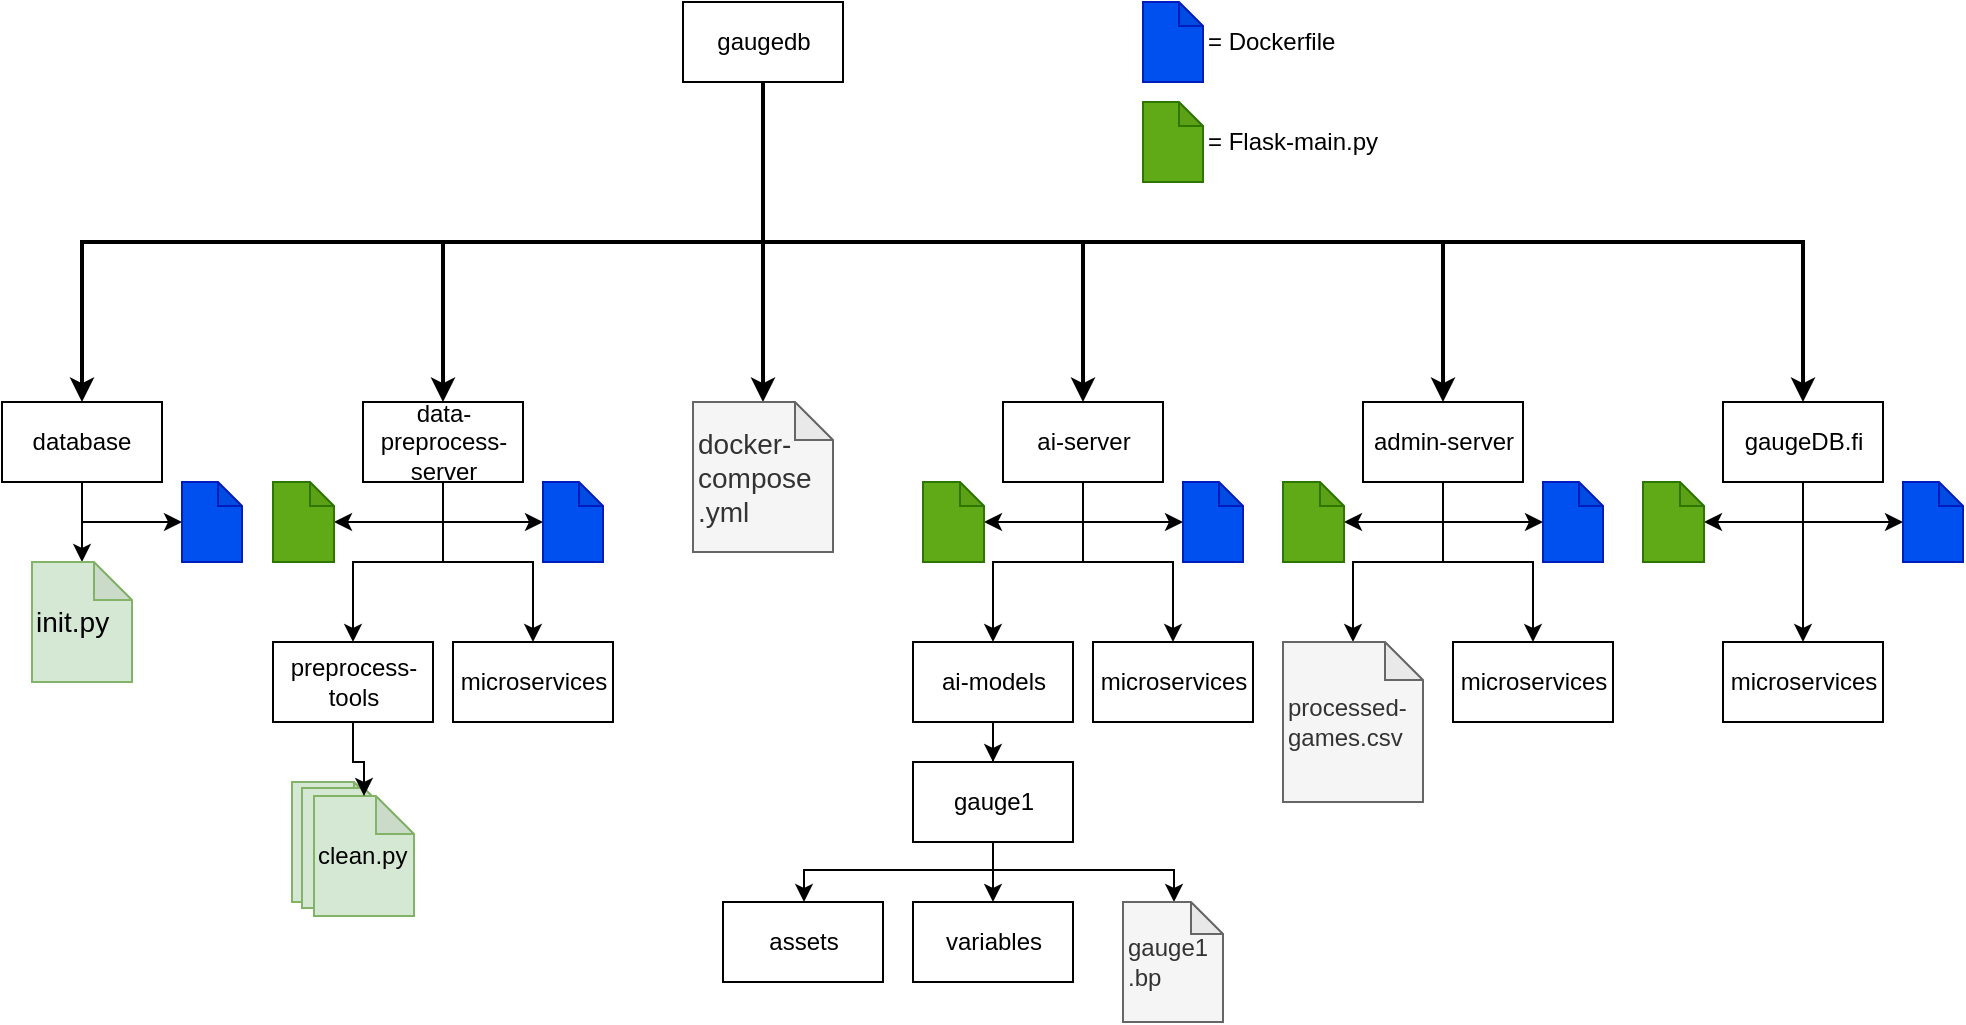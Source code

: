 <mxfile version="21.5.2" type="device">
  <diagram name="Page-1" id="E1Waz_seMDmRTk0Nh3ky">
    <mxGraphModel dx="1195" dy="660" grid="1" gridSize="10" guides="1" tooltips="1" connect="1" arrows="1" fold="1" page="1" pageScale="1" pageWidth="850" pageHeight="1100" math="0" shadow="0">
      <root>
        <mxCell id="0" />
        <mxCell id="1" parent="0" />
        <mxCell id="O6Eee-ttPp_LuSMgCTpe-10" style="edgeStyle=orthogonalEdgeStyle;rounded=0;orthogonalLoop=1;jettySize=auto;html=1;exitX=0.5;exitY=1;exitDx=0;exitDy=0;strokeWidth=2;" edge="1" parent="1" source="O6Eee-ttPp_LuSMgCTpe-3" target="O6Eee-ttPp_LuSMgCTpe-4">
          <mxGeometry relative="1" as="geometry" />
        </mxCell>
        <mxCell id="O6Eee-ttPp_LuSMgCTpe-11" style="edgeStyle=orthogonalEdgeStyle;rounded=0;orthogonalLoop=1;jettySize=auto;html=1;exitX=0.5;exitY=1;exitDx=0;exitDy=0;strokeWidth=2;" edge="1" parent="1" source="O6Eee-ttPp_LuSMgCTpe-3" target="O6Eee-ttPp_LuSMgCTpe-9">
          <mxGeometry relative="1" as="geometry" />
        </mxCell>
        <mxCell id="O6Eee-ttPp_LuSMgCTpe-12" style="edgeStyle=orthogonalEdgeStyle;rounded=0;orthogonalLoop=1;jettySize=auto;html=1;exitX=0.5;exitY=1;exitDx=0;exitDy=0;strokeWidth=2;" edge="1" parent="1" source="O6Eee-ttPp_LuSMgCTpe-3" target="O6Eee-ttPp_LuSMgCTpe-7">
          <mxGeometry relative="1" as="geometry" />
        </mxCell>
        <mxCell id="O6Eee-ttPp_LuSMgCTpe-13" style="edgeStyle=orthogonalEdgeStyle;rounded=0;orthogonalLoop=1;jettySize=auto;html=1;exitX=0.5;exitY=1;exitDx=0;exitDy=0;strokeWidth=2;" edge="1" parent="1" source="O6Eee-ttPp_LuSMgCTpe-3" target="O6Eee-ttPp_LuSMgCTpe-6">
          <mxGeometry relative="1" as="geometry" />
        </mxCell>
        <mxCell id="O6Eee-ttPp_LuSMgCTpe-14" style="edgeStyle=orthogonalEdgeStyle;rounded=0;orthogonalLoop=1;jettySize=auto;html=1;exitX=0.5;exitY=1;exitDx=0;exitDy=0;strokeWidth=2;" edge="1" parent="1" source="O6Eee-ttPp_LuSMgCTpe-3" target="O6Eee-ttPp_LuSMgCTpe-8">
          <mxGeometry relative="1" as="geometry" />
        </mxCell>
        <mxCell id="O6Eee-ttPp_LuSMgCTpe-15" style="edgeStyle=orthogonalEdgeStyle;rounded=0;orthogonalLoop=1;jettySize=auto;html=1;exitX=0.5;exitY=1;exitDx=0;exitDy=0;strokeWidth=2;" edge="1" parent="1" source="O6Eee-ttPp_LuSMgCTpe-3" target="O6Eee-ttPp_LuSMgCTpe-5">
          <mxGeometry relative="1" as="geometry" />
        </mxCell>
        <mxCell id="O6Eee-ttPp_LuSMgCTpe-3" value="gaugedb" style="rounded=0;whiteSpace=wrap;html=1;" vertex="1" parent="1">
          <mxGeometry x="340.5" width="80" height="40" as="geometry" />
        </mxCell>
        <mxCell id="O6Eee-ttPp_LuSMgCTpe-30" style="edgeStyle=orthogonalEdgeStyle;rounded=0;orthogonalLoop=1;jettySize=auto;html=1;exitX=0.5;exitY=1;exitDx=0;exitDy=0;" edge="1" parent="1" source="O6Eee-ttPp_LuSMgCTpe-4" target="O6Eee-ttPp_LuSMgCTpe-19">
          <mxGeometry relative="1" as="geometry" />
        </mxCell>
        <mxCell id="O6Eee-ttPp_LuSMgCTpe-53" style="edgeStyle=orthogonalEdgeStyle;rounded=0;orthogonalLoop=1;jettySize=auto;html=1;exitX=0.5;exitY=1;exitDx=0;exitDy=0;" edge="1" parent="1" source="O6Eee-ttPp_LuSMgCTpe-4" target="O6Eee-ttPp_LuSMgCTpe-52">
          <mxGeometry relative="1" as="geometry" />
        </mxCell>
        <mxCell id="O6Eee-ttPp_LuSMgCTpe-58" style="edgeStyle=orthogonalEdgeStyle;rounded=0;orthogonalLoop=1;jettySize=auto;html=1;exitX=0.5;exitY=1;exitDx=0;exitDy=0;" edge="1" parent="1" source="O6Eee-ttPp_LuSMgCTpe-4" target="O6Eee-ttPp_LuSMgCTpe-44">
          <mxGeometry relative="1" as="geometry" />
        </mxCell>
        <mxCell id="O6Eee-ttPp_LuSMgCTpe-59" style="edgeStyle=orthogonalEdgeStyle;rounded=0;orthogonalLoop=1;jettySize=auto;html=1;exitX=0.5;exitY=1;exitDx=0;exitDy=0;" edge="1" parent="1" source="O6Eee-ttPp_LuSMgCTpe-4" target="O6Eee-ttPp_LuSMgCTpe-43">
          <mxGeometry relative="1" as="geometry" />
        </mxCell>
        <mxCell id="O6Eee-ttPp_LuSMgCTpe-4" value="ai-server" style="rounded=0;whiteSpace=wrap;html=1;" vertex="1" parent="1">
          <mxGeometry x="500.5" y="200" width="80" height="40" as="geometry" />
        </mxCell>
        <mxCell id="O6Eee-ttPp_LuSMgCTpe-5" value="&lt;div style=&quot;font-size: 14px;&quot; align=&quot;left&quot;&gt;&lt;font style=&quot;font-size: 14px;&quot;&gt;docker-compose&lt;/font&gt;&lt;/div&gt;&lt;div style=&quot;font-size: 14px;&quot; align=&quot;left&quot;&gt;&lt;font style=&quot;font-size: 14px;&quot;&gt;.yml&lt;/font&gt;&lt;/div&gt;" style="shape=note;whiteSpace=wrap;html=1;backgroundOutline=1;darkOpacity=0.05;size=19;align=left;fillColor=#f5f5f5;fontColor=#333333;strokeColor=#666666;" vertex="1" parent="1">
          <mxGeometry x="345.5" y="200" width="70" height="75" as="geometry" />
        </mxCell>
        <mxCell id="O6Eee-ttPp_LuSMgCTpe-29" style="edgeStyle=orthogonalEdgeStyle;rounded=0;orthogonalLoop=1;jettySize=auto;html=1;exitX=0.5;exitY=1;exitDx=0;exitDy=0;" edge="1" parent="1" source="O6Eee-ttPp_LuSMgCTpe-6" target="O6Eee-ttPp_LuSMgCTpe-20">
          <mxGeometry relative="1" as="geometry" />
        </mxCell>
        <mxCell id="O6Eee-ttPp_LuSMgCTpe-55" style="edgeStyle=orthogonalEdgeStyle;rounded=0;orthogonalLoop=1;jettySize=auto;html=1;exitX=0.5;exitY=1;exitDx=0;exitDy=0;" edge="1" parent="1" source="O6Eee-ttPp_LuSMgCTpe-6" target="O6Eee-ttPp_LuSMgCTpe-54">
          <mxGeometry relative="1" as="geometry" />
        </mxCell>
        <mxCell id="O6Eee-ttPp_LuSMgCTpe-63" style="edgeStyle=orthogonalEdgeStyle;rounded=0;orthogonalLoop=1;jettySize=auto;html=1;exitX=0.5;exitY=1;exitDx=0;exitDy=0;" edge="1" parent="1" source="O6Eee-ttPp_LuSMgCTpe-6" target="O6Eee-ttPp_LuSMgCTpe-61">
          <mxGeometry relative="1" as="geometry" />
        </mxCell>
        <mxCell id="O6Eee-ttPp_LuSMgCTpe-65" style="edgeStyle=orthogonalEdgeStyle;rounded=0;orthogonalLoop=1;jettySize=auto;html=1;exitX=0.5;exitY=1;exitDx=0;exitDy=0;" edge="1" parent="1" source="O6Eee-ttPp_LuSMgCTpe-6" target="O6Eee-ttPp_LuSMgCTpe-64">
          <mxGeometry relative="1" as="geometry" />
        </mxCell>
        <mxCell id="O6Eee-ttPp_LuSMgCTpe-6" value="admin-server" style="rounded=0;whiteSpace=wrap;html=1;" vertex="1" parent="1">
          <mxGeometry x="680.5" y="200" width="80" height="40" as="geometry" />
        </mxCell>
        <mxCell id="O6Eee-ttPp_LuSMgCTpe-27" style="edgeStyle=orthogonalEdgeStyle;rounded=0;orthogonalLoop=1;jettySize=auto;html=1;exitX=0.5;exitY=1;exitDx=0;exitDy=0;" edge="1" parent="1" source="O6Eee-ttPp_LuSMgCTpe-7" target="O6Eee-ttPp_LuSMgCTpe-18">
          <mxGeometry relative="1" as="geometry" />
        </mxCell>
        <mxCell id="O6Eee-ttPp_LuSMgCTpe-35" style="edgeStyle=orthogonalEdgeStyle;rounded=0;orthogonalLoop=1;jettySize=auto;html=1;exitX=0.5;exitY=1;exitDx=0;exitDy=0;" edge="1" parent="1" source="O6Eee-ttPp_LuSMgCTpe-7" target="O6Eee-ttPp_LuSMgCTpe-34">
          <mxGeometry relative="1" as="geometry" />
        </mxCell>
        <mxCell id="O6Eee-ttPp_LuSMgCTpe-40" style="edgeStyle=orthogonalEdgeStyle;rounded=0;orthogonalLoop=1;jettySize=auto;html=1;exitX=0.5;exitY=1;exitDx=0;exitDy=0;" edge="1" parent="1" source="O6Eee-ttPp_LuSMgCTpe-7" target="O6Eee-ttPp_LuSMgCTpe-39">
          <mxGeometry relative="1" as="geometry" />
        </mxCell>
        <mxCell id="O6Eee-ttPp_LuSMgCTpe-51" style="edgeStyle=orthogonalEdgeStyle;rounded=0;orthogonalLoop=1;jettySize=auto;html=1;exitX=0.5;exitY=1;exitDx=0;exitDy=0;" edge="1" parent="1" source="O6Eee-ttPp_LuSMgCTpe-7" target="O6Eee-ttPp_LuSMgCTpe-50">
          <mxGeometry relative="1" as="geometry" />
        </mxCell>
        <mxCell id="O6Eee-ttPp_LuSMgCTpe-7" value="data-preprocess-server" style="rounded=0;whiteSpace=wrap;html=1;" vertex="1" parent="1">
          <mxGeometry x="180.5" y="200" width="80" height="40" as="geometry" />
        </mxCell>
        <mxCell id="O6Eee-ttPp_LuSMgCTpe-28" style="edgeStyle=orthogonalEdgeStyle;rounded=0;orthogonalLoop=1;jettySize=auto;html=1;exitX=0.5;exitY=1;exitDx=0;exitDy=0;" edge="1" parent="1" source="O6Eee-ttPp_LuSMgCTpe-8" target="O6Eee-ttPp_LuSMgCTpe-21">
          <mxGeometry relative="1" as="geometry" />
        </mxCell>
        <mxCell id="O6Eee-ttPp_LuSMgCTpe-57" style="edgeStyle=orthogonalEdgeStyle;rounded=0;orthogonalLoop=1;jettySize=auto;html=1;exitX=0.5;exitY=1;exitDx=0;exitDy=0;" edge="1" parent="1" source="O6Eee-ttPp_LuSMgCTpe-8" target="O6Eee-ttPp_LuSMgCTpe-56">
          <mxGeometry relative="1" as="geometry" />
        </mxCell>
        <mxCell id="O6Eee-ttPp_LuSMgCTpe-68" style="edgeStyle=orthogonalEdgeStyle;rounded=0;orthogonalLoop=1;jettySize=auto;html=1;exitX=0.5;exitY=1;exitDx=0;exitDy=0;" edge="1" parent="1" source="O6Eee-ttPp_LuSMgCTpe-8" target="O6Eee-ttPp_LuSMgCTpe-67">
          <mxGeometry relative="1" as="geometry" />
        </mxCell>
        <mxCell id="O6Eee-ttPp_LuSMgCTpe-8" value="gaugeDB.fi" style="rounded=0;whiteSpace=wrap;html=1;" vertex="1" parent="1">
          <mxGeometry x="860.5" y="200" width="80" height="40" as="geometry" />
        </mxCell>
        <mxCell id="O6Eee-ttPp_LuSMgCTpe-26" style="edgeStyle=orthogonalEdgeStyle;rounded=0;orthogonalLoop=1;jettySize=auto;html=1;exitX=0.5;exitY=1;exitDx=0;exitDy=0;" edge="1" parent="1" source="O6Eee-ttPp_LuSMgCTpe-9" target="O6Eee-ttPp_LuSMgCTpe-22">
          <mxGeometry relative="1" as="geometry" />
        </mxCell>
        <mxCell id="O6Eee-ttPp_LuSMgCTpe-32" style="edgeStyle=orthogonalEdgeStyle;rounded=0;orthogonalLoop=1;jettySize=auto;html=1;exitX=0.5;exitY=1;exitDx=0;exitDy=0;" edge="1" parent="1" source="O6Eee-ttPp_LuSMgCTpe-9" target="O6Eee-ttPp_LuSMgCTpe-31">
          <mxGeometry relative="1" as="geometry" />
        </mxCell>
        <mxCell id="O6Eee-ttPp_LuSMgCTpe-9" value="database" style="rounded=0;whiteSpace=wrap;html=1;" vertex="1" parent="1">
          <mxGeometry y="200" width="80" height="40" as="geometry" />
        </mxCell>
        <mxCell id="O6Eee-ttPp_LuSMgCTpe-16" value="" style="shape=note;whiteSpace=wrap;html=1;backgroundOutline=1;darkOpacity=0.05;size=12;align=left;fillColor=#0050ef;fontColor=#ffffff;strokeColor=#001DBC;" vertex="1" parent="1">
          <mxGeometry x="570.5" width="30" height="40" as="geometry" />
        </mxCell>
        <mxCell id="O6Eee-ttPp_LuSMgCTpe-17" value="= Dockerfile" style="text;html=1;strokeColor=none;fillColor=none;align=left;verticalAlign=middle;whiteSpace=wrap;rounded=0;" vertex="1" parent="1">
          <mxGeometry x="600.5" y="5" width="80" height="30" as="geometry" />
        </mxCell>
        <mxCell id="O6Eee-ttPp_LuSMgCTpe-18" value="" style="shape=note;whiteSpace=wrap;html=1;backgroundOutline=1;darkOpacity=0.05;size=12;align=left;fillColor=#0050ef;fontColor=#ffffff;strokeColor=#001DBC;" vertex="1" parent="1">
          <mxGeometry x="270.5" y="240" width="30" height="40" as="geometry" />
        </mxCell>
        <mxCell id="O6Eee-ttPp_LuSMgCTpe-19" value="" style="shape=note;whiteSpace=wrap;html=1;backgroundOutline=1;darkOpacity=0.05;size=12;align=left;fillColor=#0050ef;fontColor=#ffffff;strokeColor=#001DBC;" vertex="1" parent="1">
          <mxGeometry x="590.5" y="240" width="30" height="40" as="geometry" />
        </mxCell>
        <mxCell id="O6Eee-ttPp_LuSMgCTpe-20" value="" style="shape=note;whiteSpace=wrap;html=1;backgroundOutline=1;darkOpacity=0.05;size=12;align=left;fillColor=#0050ef;fontColor=#ffffff;strokeColor=#001DBC;" vertex="1" parent="1">
          <mxGeometry x="770.5" y="240" width="30" height="40" as="geometry" />
        </mxCell>
        <mxCell id="O6Eee-ttPp_LuSMgCTpe-21" value="" style="shape=note;whiteSpace=wrap;html=1;backgroundOutline=1;darkOpacity=0.05;size=12;align=left;fillColor=#0050ef;fontColor=#ffffff;strokeColor=#001DBC;" vertex="1" parent="1">
          <mxGeometry x="950.5" y="240" width="30" height="40" as="geometry" />
        </mxCell>
        <mxCell id="O6Eee-ttPp_LuSMgCTpe-22" value="" style="shape=note;whiteSpace=wrap;html=1;backgroundOutline=1;darkOpacity=0.05;size=12;align=left;fillColor=#0050ef;fontColor=#ffffff;strokeColor=#001DBC;" vertex="1" parent="1">
          <mxGeometry x="90" y="240" width="30" height="40" as="geometry" />
        </mxCell>
        <mxCell id="O6Eee-ttPp_LuSMgCTpe-31" value="&lt;font style=&quot;font-size: 14px;&quot;&gt;init.py&lt;/font&gt;" style="shape=note;whiteSpace=wrap;html=1;backgroundOutline=1;darkOpacity=0.05;size=19;align=left;fillColor=#d5e8d4;strokeColor=#82b366;" vertex="1" parent="1">
          <mxGeometry x="15" y="280" width="50" height="60" as="geometry" />
        </mxCell>
        <mxCell id="O6Eee-ttPp_LuSMgCTpe-34" value="preprocess-tools" style="rounded=0;whiteSpace=wrap;html=1;" vertex="1" parent="1">
          <mxGeometry x="135.5" y="320" width="80" height="40" as="geometry" />
        </mxCell>
        <mxCell id="O6Eee-ttPp_LuSMgCTpe-36" value="" style="shape=note;whiteSpace=wrap;html=1;backgroundOutline=1;darkOpacity=0.05;size=19;align=left;fillColor=#d5e8d4;strokeColor=#82b366;" vertex="1" parent="1">
          <mxGeometry x="145" y="390" width="50" height="60" as="geometry" />
        </mxCell>
        <mxCell id="O6Eee-ttPp_LuSMgCTpe-37" value="" style="shape=note;whiteSpace=wrap;html=1;backgroundOutline=1;darkOpacity=0.05;size=19;align=left;fillColor=#d5e8d4;strokeColor=#82b366;" vertex="1" parent="1">
          <mxGeometry x="150" y="393" width="50" height="60" as="geometry" />
        </mxCell>
        <mxCell id="O6Eee-ttPp_LuSMgCTpe-38" value="clean.py" style="shape=note;whiteSpace=wrap;html=1;backgroundOutline=1;darkOpacity=0.05;size=19;align=left;fillColor=#d5e8d4;strokeColor=#82b366;" vertex="1" parent="1">
          <mxGeometry x="156" y="397" width="50" height="60" as="geometry" />
        </mxCell>
        <mxCell id="O6Eee-ttPp_LuSMgCTpe-39" value="microservices" style="rounded=0;whiteSpace=wrap;html=1;" vertex="1" parent="1">
          <mxGeometry x="225.5" y="320" width="80" height="40" as="geometry" />
        </mxCell>
        <mxCell id="O6Eee-ttPp_LuSMgCTpe-42" style="edgeStyle=orthogonalEdgeStyle;rounded=0;orthogonalLoop=1;jettySize=auto;html=1;exitX=0.5;exitY=1;exitDx=0;exitDy=0;" edge="1" parent="1" source="O6Eee-ttPp_LuSMgCTpe-34" target="O6Eee-ttPp_LuSMgCTpe-38">
          <mxGeometry relative="1" as="geometry" />
        </mxCell>
        <mxCell id="O6Eee-ttPp_LuSMgCTpe-71" style="edgeStyle=orthogonalEdgeStyle;rounded=0;orthogonalLoop=1;jettySize=auto;html=1;exitX=0.5;exitY=1;exitDx=0;exitDy=0;" edge="1" parent="1" source="O6Eee-ttPp_LuSMgCTpe-43" target="O6Eee-ttPp_LuSMgCTpe-70">
          <mxGeometry relative="1" as="geometry" />
        </mxCell>
        <mxCell id="O6Eee-ttPp_LuSMgCTpe-43" value="ai-models" style="rounded=0;whiteSpace=wrap;html=1;" vertex="1" parent="1">
          <mxGeometry x="455.5" y="320" width="80" height="40" as="geometry" />
        </mxCell>
        <mxCell id="O6Eee-ttPp_LuSMgCTpe-44" value="microservices" style="rounded=0;whiteSpace=wrap;html=1;" vertex="1" parent="1">
          <mxGeometry x="545.5" y="320" width="80" height="40" as="geometry" />
        </mxCell>
        <mxCell id="O6Eee-ttPp_LuSMgCTpe-47" value="" style="shape=note;whiteSpace=wrap;html=1;backgroundOutline=1;darkOpacity=0.05;size=12;align=left;fillColor=#60a917;fontColor=#ffffff;strokeColor=#2D7600;" vertex="1" parent="1">
          <mxGeometry x="570.5" y="50" width="30" height="40" as="geometry" />
        </mxCell>
        <mxCell id="O6Eee-ttPp_LuSMgCTpe-48" value="= Flask-main.py" style="text;html=1;strokeColor=none;fillColor=none;align=left;verticalAlign=middle;whiteSpace=wrap;rounded=0;" vertex="1" parent="1">
          <mxGeometry x="600.5" y="55" width="90" height="30" as="geometry" />
        </mxCell>
        <mxCell id="O6Eee-ttPp_LuSMgCTpe-50" value="" style="shape=note;whiteSpace=wrap;html=1;backgroundOutline=1;darkOpacity=0.05;size=12;align=left;fillColor=#60a917;fontColor=#ffffff;strokeColor=#2D7600;" vertex="1" parent="1">
          <mxGeometry x="135.5" y="240" width="30.5" height="40" as="geometry" />
        </mxCell>
        <mxCell id="O6Eee-ttPp_LuSMgCTpe-52" value="" style="shape=note;whiteSpace=wrap;html=1;backgroundOutline=1;darkOpacity=0.05;size=12;align=left;fillColor=#60a917;fontColor=#ffffff;strokeColor=#2D7600;" vertex="1" parent="1">
          <mxGeometry x="460.5" y="240" width="30.5" height="40" as="geometry" />
        </mxCell>
        <mxCell id="O6Eee-ttPp_LuSMgCTpe-54" value="" style="shape=note;whiteSpace=wrap;html=1;backgroundOutline=1;darkOpacity=0.05;size=12;align=left;fillColor=#60a917;fontColor=#ffffff;strokeColor=#2D7600;" vertex="1" parent="1">
          <mxGeometry x="640.5" y="240" width="30.5" height="40" as="geometry" />
        </mxCell>
        <mxCell id="O6Eee-ttPp_LuSMgCTpe-56" value="" style="shape=note;whiteSpace=wrap;html=1;backgroundOutline=1;darkOpacity=0.05;size=12;align=left;fillColor=#60a917;fontColor=#ffffff;strokeColor=#2D7600;" vertex="1" parent="1">
          <mxGeometry x="820.5" y="240" width="30.5" height="40" as="geometry" />
        </mxCell>
        <mxCell id="O6Eee-ttPp_LuSMgCTpe-61" value="microservices" style="rounded=0;whiteSpace=wrap;html=1;" vertex="1" parent="1">
          <mxGeometry x="725.5" y="320" width="80" height="40" as="geometry" />
        </mxCell>
        <mxCell id="O6Eee-ttPp_LuSMgCTpe-64" value="processed-games.csv" style="shape=note;whiteSpace=wrap;html=1;backgroundOutline=1;darkOpacity=0.05;size=19;align=left;fillColor=#f5f5f5;strokeColor=#666666;fontColor=#333333;" vertex="1" parent="1">
          <mxGeometry x="640.5" y="320" width="70" height="80" as="geometry" />
        </mxCell>
        <mxCell id="O6Eee-ttPp_LuSMgCTpe-67" value="microservices" style="rounded=0;whiteSpace=wrap;html=1;" vertex="1" parent="1">
          <mxGeometry x="860.5" y="320" width="80" height="40" as="geometry" />
        </mxCell>
        <mxCell id="O6Eee-ttPp_LuSMgCTpe-80" style="edgeStyle=orthogonalEdgeStyle;rounded=0;orthogonalLoop=1;jettySize=auto;html=1;exitX=0.5;exitY=1;exitDx=0;exitDy=0;" edge="1" parent="1" source="O6Eee-ttPp_LuSMgCTpe-70" target="O6Eee-ttPp_LuSMgCTpe-73">
          <mxGeometry relative="1" as="geometry">
            <Array as="points">
              <mxPoint x="496" y="434" />
              <mxPoint x="401" y="434" />
            </Array>
          </mxGeometry>
        </mxCell>
        <mxCell id="O6Eee-ttPp_LuSMgCTpe-81" style="edgeStyle=orthogonalEdgeStyle;rounded=0;orthogonalLoop=1;jettySize=auto;html=1;exitX=0.5;exitY=1;exitDx=0;exitDy=0;" edge="1" parent="1" source="O6Eee-ttPp_LuSMgCTpe-70" target="O6Eee-ttPp_LuSMgCTpe-74">
          <mxGeometry relative="1" as="geometry" />
        </mxCell>
        <mxCell id="O6Eee-ttPp_LuSMgCTpe-82" style="edgeStyle=orthogonalEdgeStyle;rounded=0;orthogonalLoop=1;jettySize=auto;html=1;exitX=0.5;exitY=1;exitDx=0;exitDy=0;" edge="1" parent="1" source="O6Eee-ttPp_LuSMgCTpe-70" target="O6Eee-ttPp_LuSMgCTpe-75">
          <mxGeometry relative="1" as="geometry">
            <Array as="points">
              <mxPoint x="496" y="434" />
              <mxPoint x="586" y="434" />
            </Array>
          </mxGeometry>
        </mxCell>
        <mxCell id="O6Eee-ttPp_LuSMgCTpe-70" value="gauge1" style="rounded=0;whiteSpace=wrap;html=1;" vertex="1" parent="1">
          <mxGeometry x="455.5" y="380" width="80" height="40" as="geometry" />
        </mxCell>
        <mxCell id="O6Eee-ttPp_LuSMgCTpe-73" value="assets" style="rounded=0;whiteSpace=wrap;html=1;" vertex="1" parent="1">
          <mxGeometry x="360.5" y="450" width="80" height="40" as="geometry" />
        </mxCell>
        <mxCell id="O6Eee-ttPp_LuSMgCTpe-74" value="variables" style="rounded=0;whiteSpace=wrap;html=1;" vertex="1" parent="1">
          <mxGeometry x="455.5" y="450" width="80" height="40" as="geometry" />
        </mxCell>
        <mxCell id="O6Eee-ttPp_LuSMgCTpe-75" value="&lt;div&gt;gauge1&lt;/div&gt;&lt;div&gt;.bp&lt;/div&gt;" style="shape=note;whiteSpace=wrap;html=1;backgroundOutline=1;darkOpacity=0.05;size=16;align=left;fillColor=#f5f5f5;strokeColor=#666666;fontColor=#333333;" vertex="1" parent="1">
          <mxGeometry x="560.5" y="450" width="50" height="60" as="geometry" />
        </mxCell>
      </root>
    </mxGraphModel>
  </diagram>
</mxfile>
